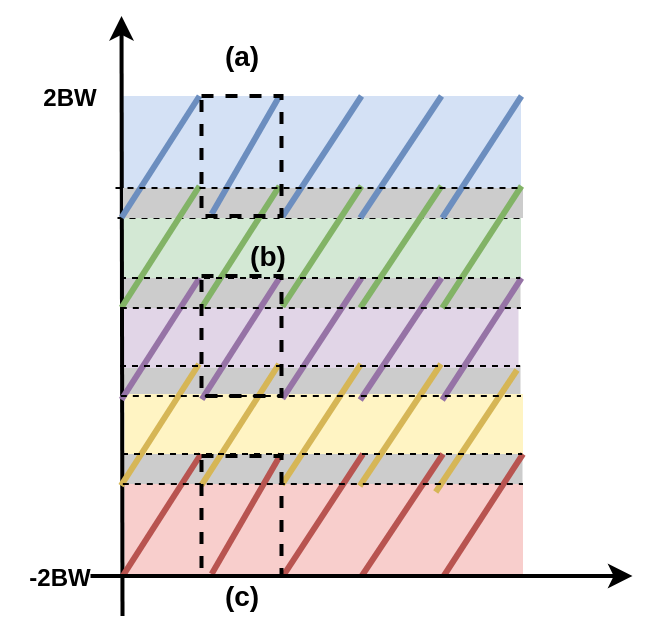 <mxfile version="24.4.3" type="github">
  <diagram name="第 1 页" id="VxNEleHXGu8UuXWeugi7">
    <mxGraphModel dx="1297" dy="712" grid="1" gridSize="10" guides="1" tooltips="1" connect="1" arrows="1" fold="1" page="1" pageScale="1" pageWidth="827" pageHeight="1169" math="0" shadow="0">
      <root>
        <mxCell id="0" />
        <mxCell id="1" parent="0" />
        <mxCell id="XbkIyCVHTv0LO2_xPqWA-1" value="&lt;b&gt;2BW&lt;/b&gt;" style="text;strokeColor=none;align=center;fillColor=none;html=1;verticalAlign=middle;whiteSpace=wrap;rounded=0;" vertex="1" parent="1">
          <mxGeometry x="34.75" y="105.5" width="60" height="30" as="geometry" />
        </mxCell>
        <mxCell id="XbkIyCVHTv0LO2_xPqWA-3" value="" style="group;strokeColor=none;fillColor=#CCCCCC;fontColor=#ffffff;container=0;" vertex="1" connectable="0" parent="1">
          <mxGeometry x="91.25" y="299" width="200" height="15" as="geometry" />
        </mxCell>
        <mxCell id="XbkIyCVHTv0LO2_xPqWA-4" value="" style="group;strokeColor=none;fillColor=#CCCCCC;fontColor=#ffffff;container=0;" vertex="1" connectable="0" parent="1">
          <mxGeometry x="90.25" y="255" width="200" height="15" as="geometry" />
        </mxCell>
        <mxCell id="XbkIyCVHTv0LO2_xPqWA-5" value="" style="group;strokeColor=none;fillColor=#CCCCCC;fontColor=#ffffff;container=0;" vertex="1" connectable="0" parent="1">
          <mxGeometry x="90.25" y="211" width="200" height="15" as="geometry" />
        </mxCell>
        <mxCell id="XbkIyCVHTv0LO2_xPqWA-6" value="" style="rounded=0;whiteSpace=wrap;html=1;fillColor=#F8CECC;strokeColor=none;container=0;" vertex="1" parent="1">
          <mxGeometry x="92.252" y="314" width="199.25" height="45" as="geometry" />
        </mxCell>
        <mxCell id="XbkIyCVHTv0LO2_xPqWA-7" value="" style="rounded=0;whiteSpace=wrap;html=1;fillColor=#FFF4C3;strokeColor=none;container=0;" vertex="1" parent="1">
          <mxGeometry x="92.252" y="269" width="199.25" height="30" as="geometry" />
        </mxCell>
        <mxCell id="XbkIyCVHTv0LO2_xPqWA-8" value="" style="rounded=0;whiteSpace=wrap;html=1;fillColor=#E1D5E7;strokeColor=none;container=0;" vertex="1" parent="1">
          <mxGeometry x="90.002" y="226" width="199.25" height="30" as="geometry" />
        </mxCell>
        <mxCell id="XbkIyCVHTv0LO2_xPqWA-9" value="" style="rounded=0;whiteSpace=wrap;html=1;fillColor=#D4E1F5;strokeColor=none;container=0;" vertex="1" parent="1">
          <mxGeometry x="91.252" y="120" width="199.25" height="46" as="geometry" />
        </mxCell>
        <mxCell id="XbkIyCVHTv0LO2_xPqWA-10" value="" style="rounded=0;whiteSpace=wrap;html=1;fillColor=#D3E8D4;strokeColor=none;container=0;" vertex="1" parent="1">
          <mxGeometry x="91.252" y="181" width="199.25" height="30" as="geometry" />
        </mxCell>
        <mxCell id="XbkIyCVHTv0LO2_xPqWA-11" value="" style="endArrow=none;dashed=1;html=1;rounded=0;strokeColor=#000000;" edge="1" parent="1">
          <mxGeometry width="50" height="50" relative="1" as="geometry">
            <mxPoint x="88.75" y="181" as="sourcePoint" />
            <mxPoint x="290.75" y="181" as="targetPoint" />
          </mxGeometry>
        </mxCell>
        <mxCell id="XbkIyCVHTv0LO2_xPqWA-12" value="" style="endArrow=none;html=1;rounded=0;strokeWidth=3;strokeColor=#d6b656;fillColor=#fff2cc;" edge="1" parent="1">
          <mxGeometry width="50" height="50" relative="1" as="geometry">
            <mxPoint x="247.87" y="318" as="sourcePoint" />
            <mxPoint x="288.5" y="257" as="targetPoint" />
          </mxGeometry>
        </mxCell>
        <mxCell id="XbkIyCVHTv0LO2_xPqWA-13" value="" style="endArrow=classic;html=1;rounded=0;strokeWidth=2;" edge="1" parent="1">
          <mxGeometry width="50" height="50" relative="1" as="geometry">
            <mxPoint x="91.25" y="380" as="sourcePoint" />
            <mxPoint x="90.75" y="80" as="targetPoint" />
          </mxGeometry>
        </mxCell>
        <mxCell id="XbkIyCVHTv0LO2_xPqWA-14" value="" style="group;strokeColor=none;fillColor=#CCCCCC;fontColor=#ffffff;container=0;" vertex="1" connectable="0" parent="1">
          <mxGeometry x="91.5" y="166" width="200" height="15" as="geometry" />
        </mxCell>
        <mxCell id="XbkIyCVHTv0LO2_xPqWA-15" value="&lt;font size=&quot;1&quot; style=&quot;&quot;&gt;&lt;b style=&quot;font-size: 14px;&quot;&gt;(b)&lt;/b&gt;&lt;/font&gt;" style="text;strokeColor=none;align=center;fillColor=none;html=1;verticalAlign=middle;whiteSpace=wrap;rounded=0;container=0;" vertex="1" parent="1">
          <mxGeometry x="143.75" y="190" width="40" height="20" as="geometry" />
        </mxCell>
        <mxCell id="XbkIyCVHTv0LO2_xPqWA-16" value="&lt;font size=&quot;1&quot; style=&quot;&quot;&gt;&lt;b style=&quot;font-size: 14px;&quot;&gt;(c)&lt;/b&gt;&lt;/font&gt;" style="text;strokeColor=none;align=center;fillColor=none;html=1;verticalAlign=middle;whiteSpace=wrap;rounded=0;container=0;" vertex="1" parent="1">
          <mxGeometry x="130.75" y="360" width="40" height="20" as="geometry" />
        </mxCell>
        <mxCell id="XbkIyCVHTv0LO2_xPqWA-17" value="" style="endArrow=none;html=1;rounded=0;strokeWidth=3;strokeColor=#6c8ebf;exitX=0.008;exitY=0.972;exitDx=0;exitDy=0;exitPerimeter=0;fillColor=#dae8fc;" edge="1" parent="1">
          <mxGeometry width="50" height="50" relative="1" as="geometry">
            <mxPoint x="90.752" y="180.76" as="sourcePoint" />
            <mxPoint x="129.75" y="120" as="targetPoint" />
          </mxGeometry>
        </mxCell>
        <mxCell id="XbkIyCVHTv0LO2_xPqWA-18" value="" style="endArrow=none;html=1;rounded=0;strokeWidth=3;strokeColor=#6c8ebf;exitX=0.127;exitY=0.984;exitDx=0;exitDy=0;exitPerimeter=0;fillColor=#dae8fc;" edge="1" parent="1" source="XbkIyCVHTv0LO2_xPqWA-42">
          <mxGeometry width="50" height="50" relative="1" as="geometry">
            <mxPoint x="130.903" y="180.72" as="sourcePoint" />
            <mxPoint x="169.75" y="120" as="targetPoint" />
          </mxGeometry>
        </mxCell>
        <mxCell id="XbkIyCVHTv0LO2_xPqWA-19" value="" style="endArrow=none;html=1;rounded=0;strokeWidth=3;strokeColor=#6c8ebf;exitX=0.264;exitY=0.979;exitDx=0;exitDy=0;exitPerimeter=0;fillColor=#dae8fc;" edge="1" parent="1">
          <mxGeometry width="50" height="50" relative="1" as="geometry">
            <mxPoint x="171.226" y="180.32" as="sourcePoint" />
            <mxPoint x="210.75" y="120" as="targetPoint" />
          </mxGeometry>
        </mxCell>
        <mxCell id="XbkIyCVHTv0LO2_xPqWA-20" value="" style="endArrow=none;html=1;rounded=0;strokeWidth=3;strokeColor=#6c8ebf;fillColor=#dae8fc;" edge="1" parent="1">
          <mxGeometry width="50" height="50" relative="1" as="geometry">
            <mxPoint x="210.12" y="181" as="sourcePoint" />
            <mxPoint x="250.75" y="120" as="targetPoint" />
          </mxGeometry>
        </mxCell>
        <mxCell id="XbkIyCVHTv0LO2_xPqWA-21" value="" style="endArrow=none;html=1;rounded=0;strokeWidth=3;strokeColor=#6c8ebf;fillColor=#dae8fc;" edge="1" parent="1">
          <mxGeometry width="50" height="50" relative="1" as="geometry">
            <mxPoint x="251.12" y="181" as="sourcePoint" />
            <mxPoint x="290.75" y="120" as="targetPoint" />
          </mxGeometry>
        </mxCell>
        <mxCell id="XbkIyCVHTv0LO2_xPqWA-22" value="" style="endArrow=none;html=1;rounded=0;strokeWidth=3;strokeColor=#82b366;exitX=0.008;exitY=0.972;exitDx=0;exitDy=0;exitPerimeter=0;fillColor=#d5e8d4;" edge="1" parent="1">
          <mxGeometry width="50" height="50" relative="1" as="geometry">
            <mxPoint x="90.752" y="225.76" as="sourcePoint" />
            <mxPoint x="129.75" y="165" as="targetPoint" />
          </mxGeometry>
        </mxCell>
        <mxCell id="XbkIyCVHTv0LO2_xPqWA-23" value="" style="endArrow=none;html=1;rounded=0;strokeWidth=3;strokeColor=#82b366;exitX=0.127;exitY=0.984;exitDx=0;exitDy=0;exitPerimeter=0;fillColor=#d5e8d4;" edge="1" parent="1">
          <mxGeometry width="50" height="50" relative="1" as="geometry">
            <mxPoint x="130.903" y="225.72" as="sourcePoint" />
            <mxPoint x="169.75" y="165" as="targetPoint" />
          </mxGeometry>
        </mxCell>
        <mxCell id="XbkIyCVHTv0LO2_xPqWA-24" value="" style="endArrow=none;html=1;rounded=0;strokeWidth=3;strokeColor=#82b366;exitX=0.264;exitY=0.979;exitDx=0;exitDy=0;exitPerimeter=0;fillColor=#d5e8d4;" edge="1" parent="1">
          <mxGeometry width="50" height="50" relative="1" as="geometry">
            <mxPoint x="171.226" y="225.32" as="sourcePoint" />
            <mxPoint x="210.75" y="165" as="targetPoint" />
          </mxGeometry>
        </mxCell>
        <mxCell id="XbkIyCVHTv0LO2_xPqWA-25" value="" style="endArrow=none;html=1;rounded=0;strokeWidth=3;strokeColor=#82b366;fillColor=#d5e8d4;" edge="1" parent="1">
          <mxGeometry width="50" height="50" relative="1" as="geometry">
            <mxPoint x="210.12" y="226" as="sourcePoint" />
            <mxPoint x="250.75" y="165" as="targetPoint" />
          </mxGeometry>
        </mxCell>
        <mxCell id="XbkIyCVHTv0LO2_xPqWA-26" value="" style="endArrow=none;html=1;rounded=0;strokeWidth=3;strokeColor=#82b366;fillColor=#d5e8d4;" edge="1" parent="1">
          <mxGeometry width="50" height="50" relative="1" as="geometry">
            <mxPoint x="251.12" y="226" as="sourcePoint" />
            <mxPoint x="290.75" y="165" as="targetPoint" />
          </mxGeometry>
        </mxCell>
        <mxCell id="XbkIyCVHTv0LO2_xPqWA-27" value="" style="endArrow=none;html=1;rounded=0;strokeWidth=3;strokeColor=#9673a6;exitX=0.008;exitY=0.972;exitDx=0;exitDy=0;exitPerimeter=0;fillColor=#e1d5e7;" edge="1" parent="1">
          <mxGeometry width="50" height="50" relative="1" as="geometry">
            <mxPoint x="90.752" y="271.76" as="sourcePoint" />
            <mxPoint x="129.75" y="211" as="targetPoint" />
          </mxGeometry>
        </mxCell>
        <mxCell id="XbkIyCVHTv0LO2_xPqWA-28" value="" style="endArrow=none;html=1;rounded=0;strokeWidth=3;strokeColor=#9673a6;exitX=0.127;exitY=0.984;exitDx=0;exitDy=0;exitPerimeter=0;fillColor=#e1d5e7;" edge="1" parent="1">
          <mxGeometry width="50" height="50" relative="1" as="geometry">
            <mxPoint x="130.903" y="271.72" as="sourcePoint" />
            <mxPoint x="169.75" y="211" as="targetPoint" />
          </mxGeometry>
        </mxCell>
        <mxCell id="XbkIyCVHTv0LO2_xPqWA-29" value="" style="endArrow=none;html=1;rounded=0;strokeWidth=3;strokeColor=#9673a6;exitX=0.264;exitY=0.979;exitDx=0;exitDy=0;exitPerimeter=0;fillColor=#e1d5e7;" edge="1" parent="1">
          <mxGeometry width="50" height="50" relative="1" as="geometry">
            <mxPoint x="171.226" y="271.32" as="sourcePoint" />
            <mxPoint x="210.75" y="211" as="targetPoint" />
          </mxGeometry>
        </mxCell>
        <mxCell id="XbkIyCVHTv0LO2_xPqWA-30" value="" style="endArrow=none;html=1;rounded=0;strokeWidth=3;strokeColor=#9673a6;fillColor=#e1d5e7;" edge="1" parent="1">
          <mxGeometry width="50" height="50" relative="1" as="geometry">
            <mxPoint x="210.12" y="272" as="sourcePoint" />
            <mxPoint x="250.75" y="211" as="targetPoint" />
          </mxGeometry>
        </mxCell>
        <mxCell id="XbkIyCVHTv0LO2_xPqWA-31" value="" style="endArrow=none;html=1;rounded=0;strokeWidth=3;strokeColor=#9673a6;fillColor=#e1d5e7;" edge="1" parent="1">
          <mxGeometry width="50" height="50" relative="1" as="geometry">
            <mxPoint x="251.12" y="272" as="sourcePoint" />
            <mxPoint x="290.75" y="211" as="targetPoint" />
          </mxGeometry>
        </mxCell>
        <mxCell id="XbkIyCVHTv0LO2_xPqWA-32" value="" style="endArrow=none;html=1;rounded=0;strokeWidth=3;strokeColor=#d6b656;exitX=0.008;exitY=0.972;exitDx=0;exitDy=0;exitPerimeter=0;fillColor=#fff2cc;" edge="1" parent="1">
          <mxGeometry width="50" height="50" relative="1" as="geometry">
            <mxPoint x="90.502" y="314.76" as="sourcePoint" />
            <mxPoint x="129.5" y="254" as="targetPoint" />
          </mxGeometry>
        </mxCell>
        <mxCell id="XbkIyCVHTv0LO2_xPqWA-33" value="" style="endArrow=none;html=1;rounded=0;strokeWidth=3;strokeColor=#d6b656;exitX=0.127;exitY=0.984;exitDx=0;exitDy=0;exitPerimeter=0;fillColor=#fff2cc;" edge="1" parent="1">
          <mxGeometry width="50" height="50" relative="1" as="geometry">
            <mxPoint x="130.653" y="314.72" as="sourcePoint" />
            <mxPoint x="169.5" y="254" as="targetPoint" />
          </mxGeometry>
        </mxCell>
        <mxCell id="XbkIyCVHTv0LO2_xPqWA-34" value="" style="endArrow=none;html=1;rounded=0;strokeWidth=3;strokeColor=#d6b656;exitX=0.264;exitY=0.979;exitDx=0;exitDy=0;exitPerimeter=0;fillColor=#fff2cc;" edge="1" parent="1">
          <mxGeometry width="50" height="50" relative="1" as="geometry">
            <mxPoint x="170.976" y="314.32" as="sourcePoint" />
            <mxPoint x="210.5" y="254" as="targetPoint" />
          </mxGeometry>
        </mxCell>
        <mxCell id="XbkIyCVHTv0LO2_xPqWA-35" value="" style="endArrow=none;html=1;rounded=0;strokeWidth=3;strokeColor=#d6b656;fillColor=#fff2cc;" edge="1" parent="1">
          <mxGeometry width="50" height="50" relative="1" as="geometry">
            <mxPoint x="209.87" y="315" as="sourcePoint" />
            <mxPoint x="250.5" y="254" as="targetPoint" />
          </mxGeometry>
        </mxCell>
        <mxCell id="XbkIyCVHTv0LO2_xPqWA-36" value="" style="endArrow=none;html=1;rounded=0;strokeWidth=3;strokeColor=#b85450;exitX=0.008;exitY=0.972;exitDx=0;exitDy=0;exitPerimeter=0;fillColor=#f8cecc;" edge="1" parent="1">
          <mxGeometry width="50" height="50" relative="1" as="geometry">
            <mxPoint x="91.502" y="359.76" as="sourcePoint" />
            <mxPoint x="130.5" y="299" as="targetPoint" />
          </mxGeometry>
        </mxCell>
        <mxCell id="XbkIyCVHTv0LO2_xPqWA-37" value="" style="endArrow=none;html=1;rounded=0;strokeWidth=3;strokeColor=#b85450;exitX=0.127;exitY=0.984;exitDx=0;exitDy=0;exitPerimeter=0;fillColor=#f8cecc;" edge="1" parent="1" source="XbkIyCVHTv0LO2_xPqWA-54">
          <mxGeometry width="50" height="50" relative="1" as="geometry">
            <mxPoint x="131.653" y="359.72" as="sourcePoint" />
            <mxPoint x="170.5" y="299" as="targetPoint" />
          </mxGeometry>
        </mxCell>
        <mxCell id="XbkIyCVHTv0LO2_xPqWA-38" value="" style="endArrow=none;html=1;rounded=0;strokeWidth=3;strokeColor=#b85450;exitX=0.264;exitY=0.979;exitDx=0;exitDy=0;exitPerimeter=0;fillColor=#f8cecc;" edge="1" parent="1">
          <mxGeometry width="50" height="50" relative="1" as="geometry">
            <mxPoint x="171.976" y="359.32" as="sourcePoint" />
            <mxPoint x="211.5" y="299" as="targetPoint" />
          </mxGeometry>
        </mxCell>
        <mxCell id="XbkIyCVHTv0LO2_xPqWA-39" value="" style="endArrow=none;html=1;rounded=0;strokeWidth=3;strokeColor=#b85450;fillColor=#f8cecc;" edge="1" parent="1">
          <mxGeometry width="50" height="50" relative="1" as="geometry">
            <mxPoint x="210.87" y="360" as="sourcePoint" />
            <mxPoint x="251.5" y="299" as="targetPoint" />
          </mxGeometry>
        </mxCell>
        <mxCell id="XbkIyCVHTv0LO2_xPqWA-40" value="" style="endArrow=none;html=1;rounded=0;strokeWidth=3;strokeColor=#b85450;fillColor=#f8cecc;" edge="1" parent="1">
          <mxGeometry width="50" height="50" relative="1" as="geometry">
            <mxPoint x="251.87" y="360" as="sourcePoint" />
            <mxPoint x="291.5" y="299" as="targetPoint" />
          </mxGeometry>
        </mxCell>
        <mxCell id="XbkIyCVHTv0LO2_xPqWA-41" value="" style="endArrow=none;html=1;rounded=0;strokeWidth=3;strokeColor=#6c8ebf;exitX=0.127;exitY=0.984;exitDx=0;exitDy=0;exitPerimeter=0;fillColor=#dae8fc;" edge="1" parent="1" target="XbkIyCVHTv0LO2_xPqWA-42">
          <mxGeometry width="50" height="50" relative="1" as="geometry">
            <mxPoint x="130.903" y="180.72" as="sourcePoint" />
            <mxPoint x="169.75" y="120" as="targetPoint" />
          </mxGeometry>
        </mxCell>
        <mxCell id="XbkIyCVHTv0LO2_xPqWA-42" value="" style="rounded=0;whiteSpace=wrap;html=1;dashed=1;fillColor=none;strokeWidth=2;strokeColor=#000000;container=0;" vertex="1" parent="1">
          <mxGeometry x="130.75" y="120" width="40" height="60" as="geometry" />
        </mxCell>
        <mxCell id="XbkIyCVHTv0LO2_xPqWA-43" value="&lt;font size=&quot;1&quot; style=&quot;&quot;&gt;&lt;b style=&quot;font-size: 14px;&quot;&gt;(a)&lt;/b&gt;&lt;/font&gt;" style="text;strokeColor=none;align=center;fillColor=none;html=1;verticalAlign=middle;whiteSpace=wrap;rounded=0;container=0;" vertex="1" parent="1">
          <mxGeometry x="130.75" y="90" width="40" height="20" as="geometry" />
        </mxCell>
        <mxCell id="XbkIyCVHTv0LO2_xPqWA-44" value="" style="endArrow=none;html=1;rounded=0;strokeWidth=3;strokeColor=#b85450;exitX=0.127;exitY=0.984;exitDx=0;exitDy=0;exitPerimeter=0;fillColor=#f8cecc;" edge="1" parent="1" target="XbkIyCVHTv0LO2_xPqWA-54">
          <mxGeometry width="50" height="50" relative="1" as="geometry">
            <mxPoint x="131.653" y="359.72" as="sourcePoint" />
            <mxPoint x="170.5" y="299" as="targetPoint" />
          </mxGeometry>
        </mxCell>
        <mxCell id="XbkIyCVHTv0LO2_xPqWA-45" value="" style="endArrow=none;dashed=1;html=1;rounded=0;strokeColor=#000000;" edge="1" parent="1">
          <mxGeometry width="50" height="50" relative="1" as="geometry">
            <mxPoint x="87.75" y="166" as="sourcePoint" />
            <mxPoint x="290.75" y="166" as="targetPoint" />
          </mxGeometry>
        </mxCell>
        <mxCell id="XbkIyCVHTv0LO2_xPqWA-46" value="" style="endArrow=classic;html=1;rounded=0;strokeWidth=2;" edge="1" parent="1">
          <mxGeometry width="50" height="50" relative="1" as="geometry">
            <mxPoint x="75.25" y="360" as="sourcePoint" />
            <mxPoint x="346.25" y="360" as="targetPoint" />
          </mxGeometry>
        </mxCell>
        <mxCell id="XbkIyCVHTv0LO2_xPqWA-47" value="" style="endArrow=none;dashed=1;html=1;rounded=0;strokeColor=#000000;" edge="1" parent="1">
          <mxGeometry width="50" height="50" relative="1" as="geometry">
            <mxPoint x="91.002" y="299" as="sourcePoint" />
            <mxPoint x="291.087" y="299" as="targetPoint" />
          </mxGeometry>
        </mxCell>
        <mxCell id="XbkIyCVHTv0LO2_xPqWA-48" value="" style="endArrow=none;dashed=1;html=1;rounded=0;strokeColor=#000000;" edge="1" parent="1">
          <mxGeometry width="50" height="50" relative="1" as="geometry">
            <mxPoint x="91.417" y="314" as="sourcePoint" />
            <mxPoint x="291.502" y="314" as="targetPoint" />
          </mxGeometry>
        </mxCell>
        <mxCell id="XbkIyCVHTv0LO2_xPqWA-49" value="" style="endArrow=none;dashed=1;html=1;rounded=0;strokeColor=#000000;" edge="1" parent="1">
          <mxGeometry width="50" height="50" relative="1" as="geometry">
            <mxPoint x="90.002" y="255" as="sourcePoint" />
            <mxPoint x="290.087" y="255" as="targetPoint" />
          </mxGeometry>
        </mxCell>
        <mxCell id="XbkIyCVHTv0LO2_xPqWA-50" value="" style="endArrow=none;dashed=1;html=1;rounded=0;strokeColor=#000000;" edge="1" parent="1">
          <mxGeometry width="50" height="50" relative="1" as="geometry">
            <mxPoint x="90.417" y="270" as="sourcePoint" />
            <mxPoint x="290.502" y="270" as="targetPoint" />
          </mxGeometry>
        </mxCell>
        <mxCell id="XbkIyCVHTv0LO2_xPqWA-51" value="" style="endArrow=none;dashed=1;html=1;rounded=0;strokeColor=#000000;" edge="1" parent="1">
          <mxGeometry width="50" height="50" relative="1" as="geometry">
            <mxPoint x="90.002" y="211" as="sourcePoint" />
            <mxPoint x="290.087" y="211" as="targetPoint" />
          </mxGeometry>
        </mxCell>
        <mxCell id="XbkIyCVHTv0LO2_xPqWA-52" value="" style="endArrow=none;dashed=1;html=1;rounded=0;strokeColor=#000000;" edge="1" parent="1">
          <mxGeometry width="50" height="50" relative="1" as="geometry">
            <mxPoint x="90.417" y="226" as="sourcePoint" />
            <mxPoint x="290.502" y="226" as="targetPoint" />
          </mxGeometry>
        </mxCell>
        <mxCell id="XbkIyCVHTv0LO2_xPqWA-53" value="" style="rounded=0;whiteSpace=wrap;html=1;dashed=1;fillColor=none;strokeWidth=2;strokeColor=#000000;container=0;" vertex="1" parent="1">
          <mxGeometry x="130.75" y="210" width="40" height="60" as="geometry" />
        </mxCell>
        <mxCell id="XbkIyCVHTv0LO2_xPqWA-54" value="" style="rounded=0;whiteSpace=wrap;html=1;dashed=1;fillColor=none;strokeWidth=2;strokeColor=#000000;container=0;" vertex="1" parent="1">
          <mxGeometry x="130.75" y="300" width="40" height="60" as="geometry" />
        </mxCell>
        <mxCell id="XbkIyCVHTv0LO2_xPqWA-55" value="&lt;b&gt;-2BW&lt;/b&gt;" style="text;strokeColor=none;align=center;fillColor=none;html=1;verticalAlign=middle;whiteSpace=wrap;rounded=0;" vertex="1" parent="1">
          <mxGeometry x="30" y="346" width="60" height="30" as="geometry" />
        </mxCell>
      </root>
    </mxGraphModel>
  </diagram>
</mxfile>
